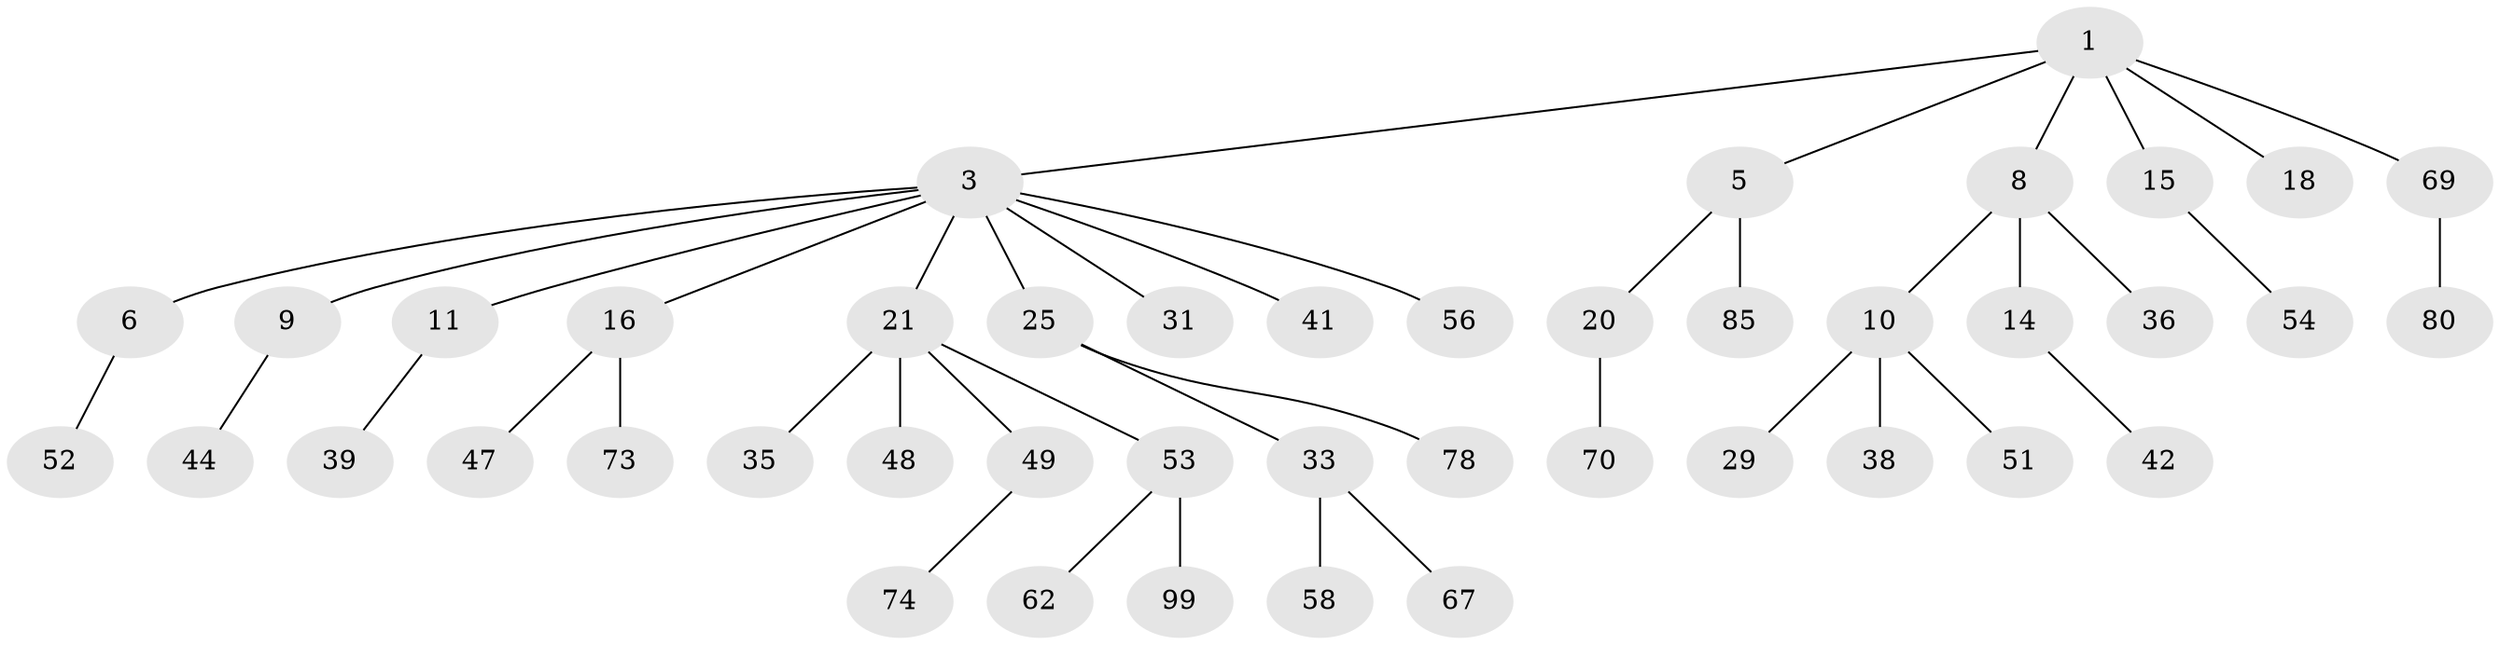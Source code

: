 // original degree distribution, {3: 0.14414414414414414, 5: 0.02702702702702703, 9: 0.009009009009009009, 4: 0.05405405405405406, 2: 0.26126126126126126, 6: 0.018018018018018018, 1: 0.4864864864864865}
// Generated by graph-tools (version 1.1) at 2025/19/03/04/25 18:19:05]
// undirected, 44 vertices, 43 edges
graph export_dot {
graph [start="1"]
  node [color=gray90,style=filled];
  1 [super="+2"];
  3 [super="+4+7+37"];
  5 [super="+40+13"];
  6;
  8 [super="+19"];
  9 [super="+111+96+87+86+23"];
  10 [super="+12+61+60"];
  11 [super="+27"];
  14;
  15 [super="+104+24"];
  16 [super="+22"];
  18 [super="+43+50"];
  20 [super="+26"];
  21 [super="+45+32"];
  25 [super="+46"];
  29 [super="+72"];
  31;
  33;
  35;
  36 [super="+55"];
  38 [super="+77+97+59"];
  39 [super="+94+57"];
  41;
  42 [super="+66"];
  44;
  47 [super="+105+71"];
  48;
  49 [super="+92"];
  51;
  52;
  53;
  54 [super="+63"];
  56;
  58 [super="+110"];
  62;
  67 [super="+100"];
  69 [super="+75"];
  70;
  73 [super="+83"];
  74 [super="+106"];
  78;
  80;
  85 [super="+88"];
  99;
  1 -- 15;
  1 -- 18;
  1 -- 3;
  1 -- 69;
  1 -- 5;
  1 -- 8;
  3 -- 9;
  3 -- 11;
  3 -- 16;
  3 -- 21;
  3 -- 41;
  3 -- 56;
  3 -- 6;
  3 -- 31;
  3 -- 25;
  5 -- 85;
  5 -- 20;
  6 -- 52;
  8 -- 10;
  8 -- 14;
  8 -- 36;
  9 -- 44;
  10 -- 38;
  10 -- 51;
  10 -- 29;
  11 -- 39;
  14 -- 42;
  15 -- 54;
  16 -- 73;
  16 -- 47;
  20 -- 70;
  21 -- 35;
  21 -- 48;
  21 -- 49;
  21 -- 53;
  25 -- 33;
  25 -- 78;
  33 -- 58;
  33 -- 67;
  49 -- 74;
  53 -- 62;
  53 -- 99;
  69 -- 80;
}
